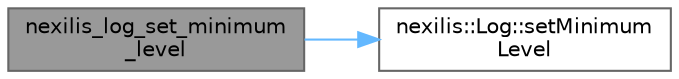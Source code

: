 digraph "nexilis_log_set_minimum_level"
{
 // LATEX_PDF_SIZE
  bgcolor="transparent";
  edge [fontname=Helvetica,fontsize=10,labelfontname=Helvetica,labelfontsize=10];
  node [fontname=Helvetica,fontsize=10,shape=box,height=0.2,width=0.4];
  rankdir="LR";
  Node1 [id="Node000001",label="nexilis_log_set_minimum\l_level",height=0.2,width=0.4,color="gray40", fillcolor="grey60", style="filled", fontcolor="black",tooltip=" "];
  Node1 -> Node2 [id="edge1_Node000001_Node000002",color="steelblue1",style="solid",tooltip=" "];
  Node2 [id="Node000002",label="nexilis::Log::setMinimum\lLevel",height=0.2,width=0.4,color="grey40", fillcolor="white", style="filled",URL="$dc/dbc/classnexilis_1_1Log.html#a9a85506738e52e807d9df50373f861e7",tooltip=" "];
}
